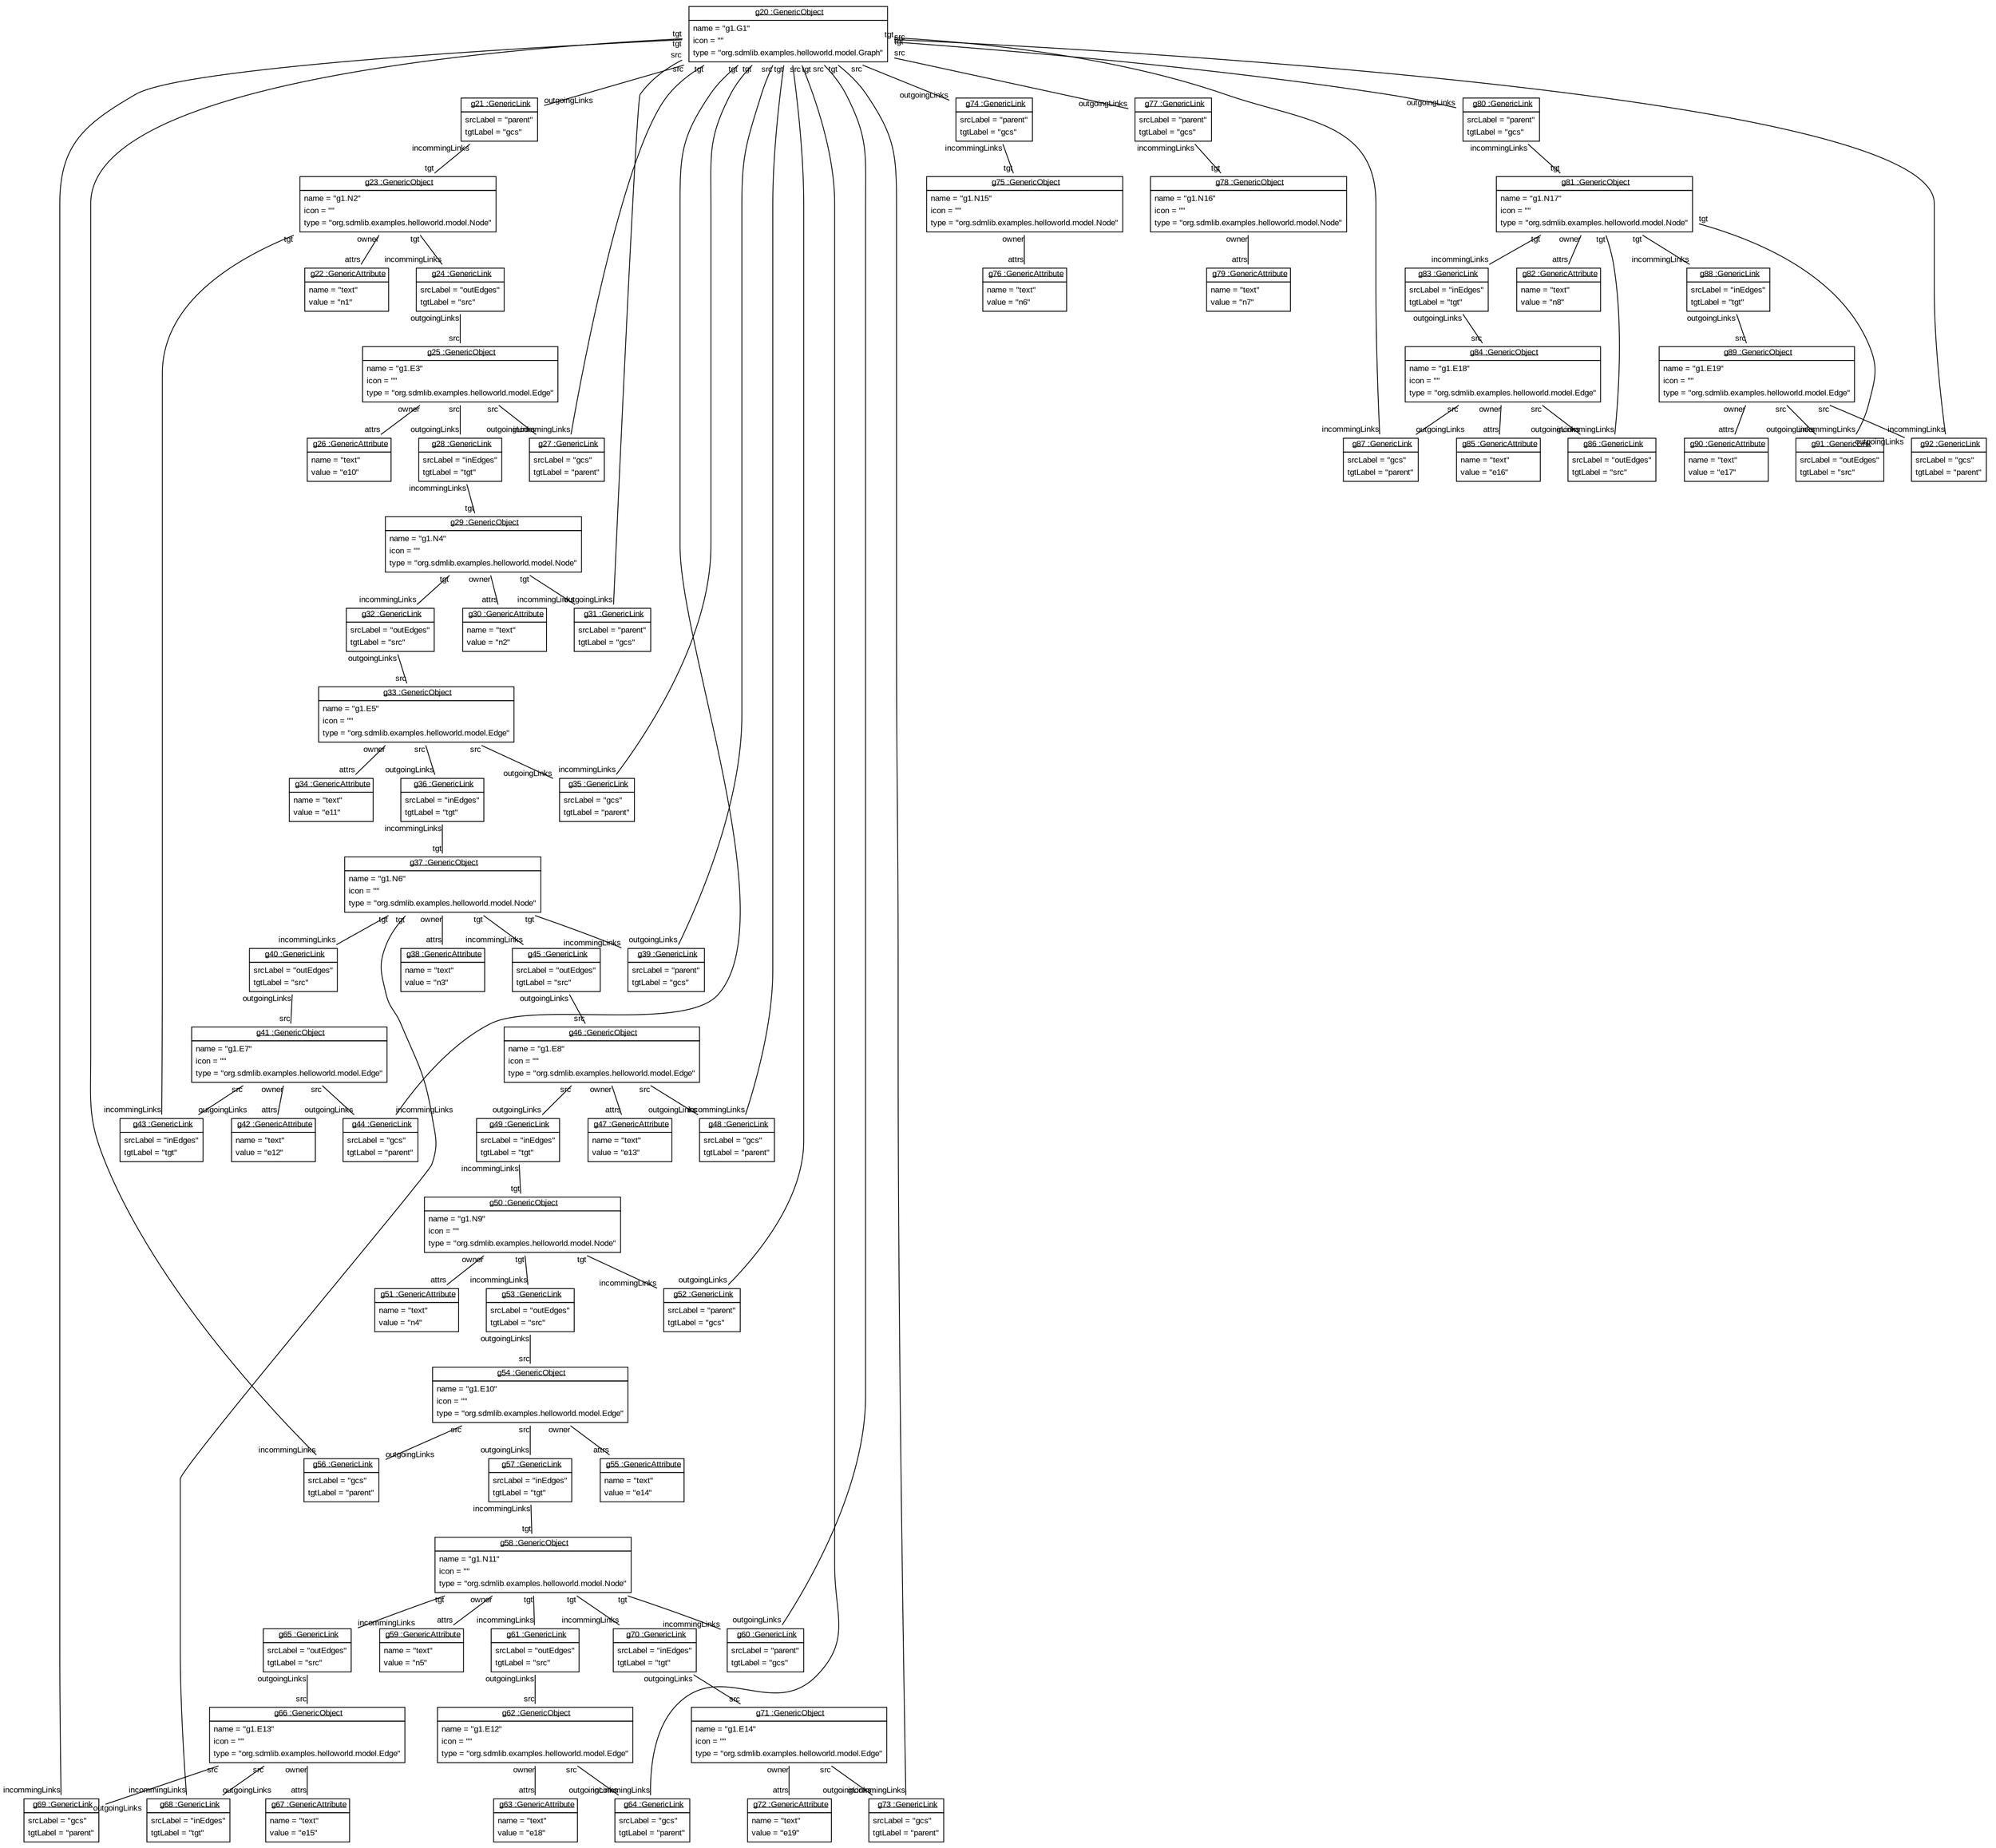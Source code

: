 graph ObjectDiagram {
   node [shape = none, fontsize = 10, fontname = "Arial"];
   edge [fontsize = 10, fontname = "Arial"];
   compound=true;

g20 [label=<<table border='0' cellborder='1' cellspacing='0'> <tr> <td href="../../SDMLib/src/org/sdmlib/models/objects/GenericObject.java"> <u>g20 :GenericObject</u></td></tr><tr><td><table border='0' cellborder='0' cellspacing='0'><tr><td align='left'>name = "g1.G1"</td></tr><tr><td align='left'>icon = ""</td></tr><tr><td align='left'>type = "org.sdmlib.examples.helloworld.model.Graph"</td></tr></table></td></tr></table>>];
g21 [label=<<table border='0' cellborder='1' cellspacing='0'> <tr> <td href="../../SDMLib/src/org/sdmlib/models/objects/GenericLink.java"> <u>g21 :GenericLink</u></td></tr><tr><td><table border='0' cellborder='0' cellspacing='0'><tr><td align='left'>srcLabel = "parent"</td></tr><tr><td align='left'>tgtLabel = "gcs"</td></tr></table></td></tr></table>>];
g23 [label=<<table border='0' cellborder='1' cellspacing='0'> <tr> <td href="../../SDMLib/src/org/sdmlib/models/objects/GenericObject.java"> <u>g23 :GenericObject</u></td></tr><tr><td><table border='0' cellborder='0' cellspacing='0'><tr><td align='left'>name = "g1.N2"</td></tr><tr><td align='left'>icon = ""</td></tr><tr><td align='left'>type = "org.sdmlib.examples.helloworld.model.Node"</td></tr></table></td></tr></table>>];
g22 [label=<<table border='0' cellborder='1' cellspacing='0'> <tr> <td href="../../SDMLib/src/org/sdmlib/models/objects/GenericAttribute.java"> <u>g22 :GenericAttribute</u></td></tr><tr><td><table border='0' cellborder='0' cellspacing='0'><tr><td align='left'>name = "text"</td></tr><tr><td align='left'>value = "n1"</td></tr></table></td></tr></table>>];
g24 [label=<<table border='0' cellborder='1' cellspacing='0'> <tr> <td href="../../SDMLib/src/org/sdmlib/models/objects/GenericLink.java"> <u>g24 :GenericLink</u></td></tr><tr><td><table border='0' cellborder='0' cellspacing='0'><tr><td align='left'>srcLabel = "outEdges"</td></tr><tr><td align='left'>tgtLabel = "src"</td></tr></table></td></tr></table>>];
g25 [label=<<table border='0' cellborder='1' cellspacing='0'> <tr> <td href="../../SDMLib/src/org/sdmlib/models/objects/GenericObject.java"> <u>g25 :GenericObject</u></td></tr><tr><td><table border='0' cellborder='0' cellspacing='0'><tr><td align='left'>name = "g1.E3"</td></tr><tr><td align='left'>icon = ""</td></tr><tr><td align='left'>type = "org.sdmlib.examples.helloworld.model.Edge"</td></tr></table></td></tr></table>>];
g26 [label=<<table border='0' cellborder='1' cellspacing='0'> <tr> <td href="../../SDMLib/src/org/sdmlib/models/objects/GenericAttribute.java"> <u>g26 :GenericAttribute</u></td></tr><tr><td><table border='0' cellborder='0' cellspacing='0'><tr><td align='left'>name = "text"</td></tr><tr><td align='left'>value = "e10"</td></tr></table></td></tr></table>>];
g27 [label=<<table border='0' cellborder='1' cellspacing='0'> <tr> <td href="../../SDMLib/src/org/sdmlib/models/objects/GenericLink.java"> <u>g27 :GenericLink</u></td></tr><tr><td><table border='0' cellborder='0' cellspacing='0'><tr><td align='left'>srcLabel = "gcs"</td></tr><tr><td align='left'>tgtLabel = "parent"</td></tr></table></td></tr></table>>];
g28 [label=<<table border='0' cellborder='1' cellspacing='0'> <tr> <td href="../../SDMLib/src/org/sdmlib/models/objects/GenericLink.java"> <u>g28 :GenericLink</u></td></tr><tr><td><table border='0' cellborder='0' cellspacing='0'><tr><td align='left'>srcLabel = "inEdges"</td></tr><tr><td align='left'>tgtLabel = "tgt"</td></tr></table></td></tr></table>>];
g29 [label=<<table border='0' cellborder='1' cellspacing='0'> <tr> <td href="../../SDMLib/src/org/sdmlib/models/objects/GenericObject.java"> <u>g29 :GenericObject</u></td></tr><tr><td><table border='0' cellborder='0' cellspacing='0'><tr><td align='left'>name = "g1.N4"</td></tr><tr><td align='left'>icon = ""</td></tr><tr><td align='left'>type = "org.sdmlib.examples.helloworld.model.Node"</td></tr></table></td></tr></table>>];
g30 [label=<<table border='0' cellborder='1' cellspacing='0'> <tr> <td href="../../SDMLib/src/org/sdmlib/models/objects/GenericAttribute.java"> <u>g30 :GenericAttribute</u></td></tr><tr><td><table border='0' cellborder='0' cellspacing='0'><tr><td align='left'>name = "text"</td></tr><tr><td align='left'>value = "n2"</td></tr></table></td></tr></table>>];
g31 [label=<<table border='0' cellborder='1' cellspacing='0'> <tr> <td href="../../SDMLib/src/org/sdmlib/models/objects/GenericLink.java"> <u>g31 :GenericLink</u></td></tr><tr><td><table border='0' cellborder='0' cellspacing='0'><tr><td align='left'>srcLabel = "parent"</td></tr><tr><td align='left'>tgtLabel = "gcs"</td></tr></table></td></tr></table>>];
g32 [label=<<table border='0' cellborder='1' cellspacing='0'> <tr> <td href="../../SDMLib/src/org/sdmlib/models/objects/GenericLink.java"> <u>g32 :GenericLink</u></td></tr><tr><td><table border='0' cellborder='0' cellspacing='0'><tr><td align='left'>srcLabel = "outEdges"</td></tr><tr><td align='left'>tgtLabel = "src"</td></tr></table></td></tr></table>>];
g33 [label=<<table border='0' cellborder='1' cellspacing='0'> <tr> <td href="../../SDMLib/src/org/sdmlib/models/objects/GenericObject.java"> <u>g33 :GenericObject</u></td></tr><tr><td><table border='0' cellborder='0' cellspacing='0'><tr><td align='left'>name = "g1.E5"</td></tr><tr><td align='left'>icon = ""</td></tr><tr><td align='left'>type = "org.sdmlib.examples.helloworld.model.Edge"</td></tr></table></td></tr></table>>];
g34 [label=<<table border='0' cellborder='1' cellspacing='0'> <tr> <td href="../../SDMLib/src/org/sdmlib/models/objects/GenericAttribute.java"> <u>g34 :GenericAttribute</u></td></tr><tr><td><table border='0' cellborder='0' cellspacing='0'><tr><td align='left'>name = "text"</td></tr><tr><td align='left'>value = "e11"</td></tr></table></td></tr></table>>];
g35 [label=<<table border='0' cellborder='1' cellspacing='0'> <tr> <td href="../../SDMLib/src/org/sdmlib/models/objects/GenericLink.java"> <u>g35 :GenericLink</u></td></tr><tr><td><table border='0' cellborder='0' cellspacing='0'><tr><td align='left'>srcLabel = "gcs"</td></tr><tr><td align='left'>tgtLabel = "parent"</td></tr></table></td></tr></table>>];
g36 [label=<<table border='0' cellborder='1' cellspacing='0'> <tr> <td href="../../SDMLib/src/org/sdmlib/models/objects/GenericLink.java"> <u>g36 :GenericLink</u></td></tr><tr><td><table border='0' cellborder='0' cellspacing='0'><tr><td align='left'>srcLabel = "inEdges"</td></tr><tr><td align='left'>tgtLabel = "tgt"</td></tr></table></td></tr></table>>];
g37 [label=<<table border='0' cellborder='1' cellspacing='0'> <tr> <td href="../../SDMLib/src/org/sdmlib/models/objects/GenericObject.java"> <u>g37 :GenericObject</u></td></tr><tr><td><table border='0' cellborder='0' cellspacing='0'><tr><td align='left'>name = "g1.N6"</td></tr><tr><td align='left'>icon = ""</td></tr><tr><td align='left'>type = "org.sdmlib.examples.helloworld.model.Node"</td></tr></table></td></tr></table>>];
g38 [label=<<table border='0' cellborder='1' cellspacing='0'> <tr> <td href="../../SDMLib/src/org/sdmlib/models/objects/GenericAttribute.java"> <u>g38 :GenericAttribute</u></td></tr><tr><td><table border='0' cellborder='0' cellspacing='0'><tr><td align='left'>name = "text"</td></tr><tr><td align='left'>value = "n3"</td></tr></table></td></tr></table>>];
g39 [label=<<table border='0' cellborder='1' cellspacing='0'> <tr> <td href="../../SDMLib/src/org/sdmlib/models/objects/GenericLink.java"> <u>g39 :GenericLink</u></td></tr><tr><td><table border='0' cellborder='0' cellspacing='0'><tr><td align='left'>srcLabel = "parent"</td></tr><tr><td align='left'>tgtLabel = "gcs"</td></tr></table></td></tr></table>>];
g40 [label=<<table border='0' cellborder='1' cellspacing='0'> <tr> <td href="../../SDMLib/src/org/sdmlib/models/objects/GenericLink.java"> <u>g40 :GenericLink</u></td></tr><tr><td><table border='0' cellborder='0' cellspacing='0'><tr><td align='left'>srcLabel = "outEdges"</td></tr><tr><td align='left'>tgtLabel = "src"</td></tr></table></td></tr></table>>];
g41 [label=<<table border='0' cellborder='1' cellspacing='0'> <tr> <td href="../../SDMLib/src/org/sdmlib/models/objects/GenericObject.java"> <u>g41 :GenericObject</u></td></tr><tr><td><table border='0' cellborder='0' cellspacing='0'><tr><td align='left'>name = "g1.E7"</td></tr><tr><td align='left'>icon = ""</td></tr><tr><td align='left'>type = "org.sdmlib.examples.helloworld.model.Edge"</td></tr></table></td></tr></table>>];
g42 [label=<<table border='0' cellborder='1' cellspacing='0'> <tr> <td href="../../SDMLib/src/org/sdmlib/models/objects/GenericAttribute.java"> <u>g42 :GenericAttribute</u></td></tr><tr><td><table border='0' cellborder='0' cellspacing='0'><tr><td align='left'>name = "text"</td></tr><tr><td align='left'>value = "e12"</td></tr></table></td></tr></table>>];
g43 [label=<<table border='0' cellborder='1' cellspacing='0'> <tr> <td href="../../SDMLib/src/org/sdmlib/models/objects/GenericLink.java"> <u>g43 :GenericLink</u></td></tr><tr><td><table border='0' cellborder='0' cellspacing='0'><tr><td align='left'>srcLabel = "inEdges"</td></tr><tr><td align='left'>tgtLabel = "tgt"</td></tr></table></td></tr></table>>];
g44 [label=<<table border='0' cellborder='1' cellspacing='0'> <tr> <td href="../../SDMLib/src/org/sdmlib/models/objects/GenericLink.java"> <u>g44 :GenericLink</u></td></tr><tr><td><table border='0' cellborder='0' cellspacing='0'><tr><td align='left'>srcLabel = "gcs"</td></tr><tr><td align='left'>tgtLabel = "parent"</td></tr></table></td></tr></table>>];
g45 [label=<<table border='0' cellborder='1' cellspacing='0'> <tr> <td href="../../SDMLib/src/org/sdmlib/models/objects/GenericLink.java"> <u>g45 :GenericLink</u></td></tr><tr><td><table border='0' cellborder='0' cellspacing='0'><tr><td align='left'>srcLabel = "outEdges"</td></tr><tr><td align='left'>tgtLabel = "src"</td></tr></table></td></tr></table>>];
g46 [label=<<table border='0' cellborder='1' cellspacing='0'> <tr> <td href="../../SDMLib/src/org/sdmlib/models/objects/GenericObject.java"> <u>g46 :GenericObject</u></td></tr><tr><td><table border='0' cellborder='0' cellspacing='0'><tr><td align='left'>name = "g1.E8"</td></tr><tr><td align='left'>icon = ""</td></tr><tr><td align='left'>type = "org.sdmlib.examples.helloworld.model.Edge"</td></tr></table></td></tr></table>>];
g47 [label=<<table border='0' cellborder='1' cellspacing='0'> <tr> <td href="../../SDMLib/src/org/sdmlib/models/objects/GenericAttribute.java"> <u>g47 :GenericAttribute</u></td></tr><tr><td><table border='0' cellborder='0' cellspacing='0'><tr><td align='left'>name = "text"</td></tr><tr><td align='left'>value = "e13"</td></tr></table></td></tr></table>>];
g48 [label=<<table border='0' cellborder='1' cellspacing='0'> <tr> <td href="../../SDMLib/src/org/sdmlib/models/objects/GenericLink.java"> <u>g48 :GenericLink</u></td></tr><tr><td><table border='0' cellborder='0' cellspacing='0'><tr><td align='left'>srcLabel = "gcs"</td></tr><tr><td align='left'>tgtLabel = "parent"</td></tr></table></td></tr></table>>];
g49 [label=<<table border='0' cellborder='1' cellspacing='0'> <tr> <td href="../../SDMLib/src/org/sdmlib/models/objects/GenericLink.java"> <u>g49 :GenericLink</u></td></tr><tr><td><table border='0' cellborder='0' cellspacing='0'><tr><td align='left'>srcLabel = "inEdges"</td></tr><tr><td align='left'>tgtLabel = "tgt"</td></tr></table></td></tr></table>>];
g50 [label=<<table border='0' cellborder='1' cellspacing='0'> <tr> <td href="../../SDMLib/src/org/sdmlib/models/objects/GenericObject.java"> <u>g50 :GenericObject</u></td></tr><tr><td><table border='0' cellborder='0' cellspacing='0'><tr><td align='left'>name = "g1.N9"</td></tr><tr><td align='left'>icon = ""</td></tr><tr><td align='left'>type = "org.sdmlib.examples.helloworld.model.Node"</td></tr></table></td></tr></table>>];
g51 [label=<<table border='0' cellborder='1' cellspacing='0'> <tr> <td href="../../SDMLib/src/org/sdmlib/models/objects/GenericAttribute.java"> <u>g51 :GenericAttribute</u></td></tr><tr><td><table border='0' cellborder='0' cellspacing='0'><tr><td align='left'>name = "text"</td></tr><tr><td align='left'>value = "n4"</td></tr></table></td></tr></table>>];
g52 [label=<<table border='0' cellborder='1' cellspacing='0'> <tr> <td href="../../SDMLib/src/org/sdmlib/models/objects/GenericLink.java"> <u>g52 :GenericLink</u></td></tr><tr><td><table border='0' cellborder='0' cellspacing='0'><tr><td align='left'>srcLabel = "parent"</td></tr><tr><td align='left'>tgtLabel = "gcs"</td></tr></table></td></tr></table>>];
g53 [label=<<table border='0' cellborder='1' cellspacing='0'> <tr> <td href="../../SDMLib/src/org/sdmlib/models/objects/GenericLink.java"> <u>g53 :GenericLink</u></td></tr><tr><td><table border='0' cellborder='0' cellspacing='0'><tr><td align='left'>srcLabel = "outEdges"</td></tr><tr><td align='left'>tgtLabel = "src"</td></tr></table></td></tr></table>>];
g54 [label=<<table border='0' cellborder='1' cellspacing='0'> <tr> <td href="../../SDMLib/src/org/sdmlib/models/objects/GenericObject.java"> <u>g54 :GenericObject</u></td></tr><tr><td><table border='0' cellborder='0' cellspacing='0'><tr><td align='left'>name = "g1.E10"</td></tr><tr><td align='left'>icon = ""</td></tr><tr><td align='left'>type = "org.sdmlib.examples.helloworld.model.Edge"</td></tr></table></td></tr></table>>];
g55 [label=<<table border='0' cellborder='1' cellspacing='0'> <tr> <td href="../../SDMLib/src/org/sdmlib/models/objects/GenericAttribute.java"> <u>g55 :GenericAttribute</u></td></tr><tr><td><table border='0' cellborder='0' cellspacing='0'><tr><td align='left'>name = "text"</td></tr><tr><td align='left'>value = "e14"</td></tr></table></td></tr></table>>];
g56 [label=<<table border='0' cellborder='1' cellspacing='0'> <tr> <td href="../../SDMLib/src/org/sdmlib/models/objects/GenericLink.java"> <u>g56 :GenericLink</u></td></tr><tr><td><table border='0' cellborder='0' cellspacing='0'><tr><td align='left'>srcLabel = "gcs"</td></tr><tr><td align='left'>tgtLabel = "parent"</td></tr></table></td></tr></table>>];
g57 [label=<<table border='0' cellborder='1' cellspacing='0'> <tr> <td href="../../SDMLib/src/org/sdmlib/models/objects/GenericLink.java"> <u>g57 :GenericLink</u></td></tr><tr><td><table border='0' cellborder='0' cellspacing='0'><tr><td align='left'>srcLabel = "inEdges"</td></tr><tr><td align='left'>tgtLabel = "tgt"</td></tr></table></td></tr></table>>];
g58 [label=<<table border='0' cellborder='1' cellspacing='0'> <tr> <td href="../../SDMLib/src/org/sdmlib/models/objects/GenericObject.java"> <u>g58 :GenericObject</u></td></tr><tr><td><table border='0' cellborder='0' cellspacing='0'><tr><td align='left'>name = "g1.N11"</td></tr><tr><td align='left'>icon = ""</td></tr><tr><td align='left'>type = "org.sdmlib.examples.helloworld.model.Node"</td></tr></table></td></tr></table>>];
g59 [label=<<table border='0' cellborder='1' cellspacing='0'> <tr> <td href="../../SDMLib/src/org/sdmlib/models/objects/GenericAttribute.java"> <u>g59 :GenericAttribute</u></td></tr><tr><td><table border='0' cellborder='0' cellspacing='0'><tr><td align='left'>name = "text"</td></tr><tr><td align='left'>value = "n5"</td></tr></table></td></tr></table>>];
g60 [label=<<table border='0' cellborder='1' cellspacing='0'> <tr> <td href="../../SDMLib/src/org/sdmlib/models/objects/GenericLink.java"> <u>g60 :GenericLink</u></td></tr><tr><td><table border='0' cellborder='0' cellspacing='0'><tr><td align='left'>srcLabel = "parent"</td></tr><tr><td align='left'>tgtLabel = "gcs"</td></tr></table></td></tr></table>>];
g61 [label=<<table border='0' cellborder='1' cellspacing='0'> <tr> <td href="../../SDMLib/src/org/sdmlib/models/objects/GenericLink.java"> <u>g61 :GenericLink</u></td></tr><tr><td><table border='0' cellborder='0' cellspacing='0'><tr><td align='left'>srcLabel = "outEdges"</td></tr><tr><td align='left'>tgtLabel = "src"</td></tr></table></td></tr></table>>];
g62 [label=<<table border='0' cellborder='1' cellspacing='0'> <tr> <td href="../../SDMLib/src/org/sdmlib/models/objects/GenericObject.java"> <u>g62 :GenericObject</u></td></tr><tr><td><table border='0' cellborder='0' cellspacing='0'><tr><td align='left'>name = "g1.E12"</td></tr><tr><td align='left'>icon = ""</td></tr><tr><td align='left'>type = "org.sdmlib.examples.helloworld.model.Edge"</td></tr></table></td></tr></table>>];
g63 [label=<<table border='0' cellborder='1' cellspacing='0'> <tr> <td href="../../SDMLib/src/org/sdmlib/models/objects/GenericAttribute.java"> <u>g63 :GenericAttribute</u></td></tr><tr><td><table border='0' cellborder='0' cellspacing='0'><tr><td align='left'>name = "text"</td></tr><tr><td align='left'>value = "e18"</td></tr></table></td></tr></table>>];
g64 [label=<<table border='0' cellborder='1' cellspacing='0'> <tr> <td href="../../SDMLib/src/org/sdmlib/models/objects/GenericLink.java"> <u>g64 :GenericLink</u></td></tr><tr><td><table border='0' cellborder='0' cellspacing='0'><tr><td align='left'>srcLabel = "gcs"</td></tr><tr><td align='left'>tgtLabel = "parent"</td></tr></table></td></tr></table>>];
g65 [label=<<table border='0' cellborder='1' cellspacing='0'> <tr> <td href="../../SDMLib/src/org/sdmlib/models/objects/GenericLink.java"> <u>g65 :GenericLink</u></td></tr><tr><td><table border='0' cellborder='0' cellspacing='0'><tr><td align='left'>srcLabel = "outEdges"</td></tr><tr><td align='left'>tgtLabel = "src"</td></tr></table></td></tr></table>>];
g66 [label=<<table border='0' cellborder='1' cellspacing='0'> <tr> <td href="../../SDMLib/src/org/sdmlib/models/objects/GenericObject.java"> <u>g66 :GenericObject</u></td></tr><tr><td><table border='0' cellborder='0' cellspacing='0'><tr><td align='left'>name = "g1.E13"</td></tr><tr><td align='left'>icon = ""</td></tr><tr><td align='left'>type = "org.sdmlib.examples.helloworld.model.Edge"</td></tr></table></td></tr></table>>];
g67 [label=<<table border='0' cellborder='1' cellspacing='0'> <tr> <td href="../../SDMLib/src/org/sdmlib/models/objects/GenericAttribute.java"> <u>g67 :GenericAttribute</u></td></tr><tr><td><table border='0' cellborder='0' cellspacing='0'><tr><td align='left'>name = "text"</td></tr><tr><td align='left'>value = "e15"</td></tr></table></td></tr></table>>];
g68 [label=<<table border='0' cellborder='1' cellspacing='0'> <tr> <td href="../../SDMLib/src/org/sdmlib/models/objects/GenericLink.java"> <u>g68 :GenericLink</u></td></tr><tr><td><table border='0' cellborder='0' cellspacing='0'><tr><td align='left'>srcLabel = "inEdges"</td></tr><tr><td align='left'>tgtLabel = "tgt"</td></tr></table></td></tr></table>>];
g69 [label=<<table border='0' cellborder='1' cellspacing='0'> <tr> <td href="../../SDMLib/src/org/sdmlib/models/objects/GenericLink.java"> <u>g69 :GenericLink</u></td></tr><tr><td><table border='0' cellborder='0' cellspacing='0'><tr><td align='left'>srcLabel = "gcs"</td></tr><tr><td align='left'>tgtLabel = "parent"</td></tr></table></td></tr></table>>];
g70 [label=<<table border='0' cellborder='1' cellspacing='0'> <tr> <td href="../../SDMLib/src/org/sdmlib/models/objects/GenericLink.java"> <u>g70 :GenericLink</u></td></tr><tr><td><table border='0' cellborder='0' cellspacing='0'><tr><td align='left'>srcLabel = "inEdges"</td></tr><tr><td align='left'>tgtLabel = "tgt"</td></tr></table></td></tr></table>>];
g71 [label=<<table border='0' cellborder='1' cellspacing='0'> <tr> <td href="../../SDMLib/src/org/sdmlib/models/objects/GenericObject.java"> <u>g71 :GenericObject</u></td></tr><tr><td><table border='0' cellborder='0' cellspacing='0'><tr><td align='left'>name = "g1.E14"</td></tr><tr><td align='left'>icon = ""</td></tr><tr><td align='left'>type = "org.sdmlib.examples.helloworld.model.Edge"</td></tr></table></td></tr></table>>];
g72 [label=<<table border='0' cellborder='1' cellspacing='0'> <tr> <td href="../../SDMLib/src/org/sdmlib/models/objects/GenericAttribute.java"> <u>g72 :GenericAttribute</u></td></tr><tr><td><table border='0' cellborder='0' cellspacing='0'><tr><td align='left'>name = "text"</td></tr><tr><td align='left'>value = "e19"</td></tr></table></td></tr></table>>];
g73 [label=<<table border='0' cellborder='1' cellspacing='0'> <tr> <td href="../../SDMLib/src/org/sdmlib/models/objects/GenericLink.java"> <u>g73 :GenericLink</u></td></tr><tr><td><table border='0' cellborder='0' cellspacing='0'><tr><td align='left'>srcLabel = "gcs"</td></tr><tr><td align='left'>tgtLabel = "parent"</td></tr></table></td></tr></table>>];
g74 [label=<<table border='0' cellborder='1' cellspacing='0'> <tr> <td href="../../SDMLib/src/org/sdmlib/models/objects/GenericLink.java"> <u>g74 :GenericLink</u></td></tr><tr><td><table border='0' cellborder='0' cellspacing='0'><tr><td align='left'>srcLabel = "parent"</td></tr><tr><td align='left'>tgtLabel = "gcs"</td></tr></table></td></tr></table>>];
g75 [label=<<table border='0' cellborder='1' cellspacing='0'> <tr> <td href="../../SDMLib/src/org/sdmlib/models/objects/GenericObject.java"> <u>g75 :GenericObject</u></td></tr><tr><td><table border='0' cellborder='0' cellspacing='0'><tr><td align='left'>name = "g1.N15"</td></tr><tr><td align='left'>icon = ""</td></tr><tr><td align='left'>type = "org.sdmlib.examples.helloworld.model.Node"</td></tr></table></td></tr></table>>];
g76 [label=<<table border='0' cellborder='1' cellspacing='0'> <tr> <td href="../../SDMLib/src/org/sdmlib/models/objects/GenericAttribute.java"> <u>g76 :GenericAttribute</u></td></tr><tr><td><table border='0' cellborder='0' cellspacing='0'><tr><td align='left'>name = "text"</td></tr><tr><td align='left'>value = "n6"</td></tr></table></td></tr></table>>];
g77 [label=<<table border='0' cellborder='1' cellspacing='0'> <tr> <td href="../../SDMLib/src/org/sdmlib/models/objects/GenericLink.java"> <u>g77 :GenericLink</u></td></tr><tr><td><table border='0' cellborder='0' cellspacing='0'><tr><td align='left'>srcLabel = "parent"</td></tr><tr><td align='left'>tgtLabel = "gcs"</td></tr></table></td></tr></table>>];
g78 [label=<<table border='0' cellborder='1' cellspacing='0'> <tr> <td href="../../SDMLib/src/org/sdmlib/models/objects/GenericObject.java"> <u>g78 :GenericObject</u></td></tr><tr><td><table border='0' cellborder='0' cellspacing='0'><tr><td align='left'>name = "g1.N16"</td></tr><tr><td align='left'>icon = ""</td></tr><tr><td align='left'>type = "org.sdmlib.examples.helloworld.model.Node"</td></tr></table></td></tr></table>>];
g79 [label=<<table border='0' cellborder='1' cellspacing='0'> <tr> <td href="../../SDMLib/src/org/sdmlib/models/objects/GenericAttribute.java"> <u>g79 :GenericAttribute</u></td></tr><tr><td><table border='0' cellborder='0' cellspacing='0'><tr><td align='left'>name = "text"</td></tr><tr><td align='left'>value = "n7"</td></tr></table></td></tr></table>>];
g80 [label=<<table border='0' cellborder='1' cellspacing='0'> <tr> <td href="../../SDMLib/src/org/sdmlib/models/objects/GenericLink.java"> <u>g80 :GenericLink</u></td></tr><tr><td><table border='0' cellborder='0' cellspacing='0'><tr><td align='left'>srcLabel = "parent"</td></tr><tr><td align='left'>tgtLabel = "gcs"</td></tr></table></td></tr></table>>];
g81 [label=<<table border='0' cellborder='1' cellspacing='0'> <tr> <td href="../../SDMLib/src/org/sdmlib/models/objects/GenericObject.java"> <u>g81 :GenericObject</u></td></tr><tr><td><table border='0' cellborder='0' cellspacing='0'><tr><td align='left'>name = "g1.N17"</td></tr><tr><td align='left'>icon = ""</td></tr><tr><td align='left'>type = "org.sdmlib.examples.helloworld.model.Node"</td></tr></table></td></tr></table>>];
g82 [label=<<table border='0' cellborder='1' cellspacing='0'> <tr> <td href="../../SDMLib/src/org/sdmlib/models/objects/GenericAttribute.java"> <u>g82 :GenericAttribute</u></td></tr><tr><td><table border='0' cellborder='0' cellspacing='0'><tr><td align='left'>name = "text"</td></tr><tr><td align='left'>value = "n8"</td></tr></table></td></tr></table>>];
g83 [label=<<table border='0' cellborder='1' cellspacing='0'> <tr> <td href="../../SDMLib/src/org/sdmlib/models/objects/GenericLink.java"> <u>g83 :GenericLink</u></td></tr><tr><td><table border='0' cellborder='0' cellspacing='0'><tr><td align='left'>srcLabel = "inEdges"</td></tr><tr><td align='left'>tgtLabel = "tgt"</td></tr></table></td></tr></table>>];
g84 [label=<<table border='0' cellborder='1' cellspacing='0'> <tr> <td href="../../SDMLib/src/org/sdmlib/models/objects/GenericObject.java"> <u>g84 :GenericObject</u></td></tr><tr><td><table border='0' cellborder='0' cellspacing='0'><tr><td align='left'>name = "g1.E18"</td></tr><tr><td align='left'>icon = ""</td></tr><tr><td align='left'>type = "org.sdmlib.examples.helloworld.model.Edge"</td></tr></table></td></tr></table>>];
g85 [label=<<table border='0' cellborder='1' cellspacing='0'> <tr> <td href="../../SDMLib/src/org/sdmlib/models/objects/GenericAttribute.java"> <u>g85 :GenericAttribute</u></td></tr><tr><td><table border='0' cellborder='0' cellspacing='0'><tr><td align='left'>name = "text"</td></tr><tr><td align='left'>value = "e16"</td></tr></table></td></tr></table>>];
g86 [label=<<table border='0' cellborder='1' cellspacing='0'> <tr> <td href="../../SDMLib/src/org/sdmlib/models/objects/GenericLink.java"> <u>g86 :GenericLink</u></td></tr><tr><td><table border='0' cellborder='0' cellspacing='0'><tr><td align='left'>srcLabel = "outEdges"</td></tr><tr><td align='left'>tgtLabel = "src"</td></tr></table></td></tr></table>>];
g87 [label=<<table border='0' cellborder='1' cellspacing='0'> <tr> <td href="../../SDMLib/src/org/sdmlib/models/objects/GenericLink.java"> <u>g87 :GenericLink</u></td></tr><tr><td><table border='0' cellborder='0' cellspacing='0'><tr><td align='left'>srcLabel = "gcs"</td></tr><tr><td align='left'>tgtLabel = "parent"</td></tr></table></td></tr></table>>];
g88 [label=<<table border='0' cellborder='1' cellspacing='0'> <tr> <td href="../../SDMLib/src/org/sdmlib/models/objects/GenericLink.java"> <u>g88 :GenericLink</u></td></tr><tr><td><table border='0' cellborder='0' cellspacing='0'><tr><td align='left'>srcLabel = "inEdges"</td></tr><tr><td align='left'>tgtLabel = "tgt"</td></tr></table></td></tr></table>>];
g89 [label=<<table border='0' cellborder='1' cellspacing='0'> <tr> <td href="../../SDMLib/src/org/sdmlib/models/objects/GenericObject.java"> <u>g89 :GenericObject</u></td></tr><tr><td><table border='0' cellborder='0' cellspacing='0'><tr><td align='left'>name = "g1.E19"</td></tr><tr><td align='left'>icon = ""</td></tr><tr><td align='left'>type = "org.sdmlib.examples.helloworld.model.Edge"</td></tr></table></td></tr></table>>];
g90 [label=<<table border='0' cellborder='1' cellspacing='0'> <tr> <td href="../../SDMLib/src/org/sdmlib/models/objects/GenericAttribute.java"> <u>g90 :GenericAttribute</u></td></tr><tr><td><table border='0' cellborder='0' cellspacing='0'><tr><td align='left'>name = "text"</td></tr><tr><td align='left'>value = "e17"</td></tr></table></td></tr></table>>];
g91 [label=<<table border='0' cellborder='1' cellspacing='0'> <tr> <td href="../../SDMLib/src/org/sdmlib/models/objects/GenericLink.java"> <u>g91 :GenericLink</u></td></tr><tr><td><table border='0' cellborder='0' cellspacing='0'><tr><td align='left'>srcLabel = "outEdges"</td></tr><tr><td align='left'>tgtLabel = "src"</td></tr></table></td></tr></table>>];
g92 [label=<<table border='0' cellborder='1' cellspacing='0'> <tr> <td href="../../SDMLib/src/org/sdmlib/models/objects/GenericLink.java"> <u>g92 :GenericLink</u></td></tr><tr><td><table border='0' cellborder='0' cellspacing='0'><tr><td align='left'>srcLabel = "gcs"</td></tr><tr><td align='left'>tgtLabel = "parent"</td></tr></table></td></tr></table>>];

g20 -- g21 [headlabel = "outgoingLinks" taillabel = "src"];
g20 -- g31 [headlabel = "outgoingLinks" taillabel = "src"];
g20 -- g39 [headlabel = "outgoingLinks" taillabel = "src"];
g20 -- g52 [headlabel = "outgoingLinks" taillabel = "src"];
g20 -- g60 [headlabel = "outgoingLinks" taillabel = "src"];
g20 -- g74 [headlabel = "outgoingLinks" taillabel = "src"];
g20 -- g77 [headlabel = "outgoingLinks" taillabel = "src"];
g20 -- g80 [headlabel = "outgoingLinks" taillabel = "src"];
g20 -- g27 [headlabel = "incommingLinks" taillabel = "tgt"];
g20 -- g35 [headlabel = "incommingLinks" taillabel = "tgt"];
g20 -- g44 [headlabel = "incommingLinks" taillabel = "tgt"];
g20 -- g48 [headlabel = "incommingLinks" taillabel = "tgt"];
g20 -- g56 [headlabel = "incommingLinks" taillabel = "tgt"];
g20 -- g64 [headlabel = "incommingLinks" taillabel = "tgt"];
g20 -- g69 [headlabel = "incommingLinks" taillabel = "tgt"];
g20 -- g73 [headlabel = "incommingLinks" taillabel = "tgt"];
g20 -- g87 [headlabel = "incommingLinks" taillabel = "tgt"];
g20 -- g92 [headlabel = "incommingLinks" taillabel = "tgt"];
g21 -- g23 [headlabel = "tgt" taillabel = "incommingLinks"];
g23 -- g24 [headlabel = "incommingLinks" taillabel = "tgt"];
g23 -- g43 [headlabel = "incommingLinks" taillabel = "tgt"];
g23 -- g22 [headlabel = "attrs" taillabel = "owner"];
g24 -- g25 [headlabel = "src" taillabel = "outgoingLinks"];
g25 -- g27 [headlabel = "outgoingLinks" taillabel = "src"];
g25 -- g28 [headlabel = "outgoingLinks" taillabel = "src"];
g25 -- g26 [headlabel = "attrs" taillabel = "owner"];
g28 -- g29 [headlabel = "tgt" taillabel = "incommingLinks"];
g29 -- g31 [headlabel = "incommingLinks" taillabel = "tgt"];
g29 -- g32 [headlabel = "incommingLinks" taillabel = "tgt"];
g29 -- g30 [headlabel = "attrs" taillabel = "owner"];
g32 -- g33 [headlabel = "src" taillabel = "outgoingLinks"];
g33 -- g35 [headlabel = "outgoingLinks" taillabel = "src"];
g33 -- g36 [headlabel = "outgoingLinks" taillabel = "src"];
g33 -- g34 [headlabel = "attrs" taillabel = "owner"];
g36 -- g37 [headlabel = "tgt" taillabel = "incommingLinks"];
g37 -- g39 [headlabel = "incommingLinks" taillabel = "tgt"];
g37 -- g40 [headlabel = "incommingLinks" taillabel = "tgt"];
g37 -- g45 [headlabel = "incommingLinks" taillabel = "tgt"];
g37 -- g68 [headlabel = "incommingLinks" taillabel = "tgt"];
g37 -- g38 [headlabel = "attrs" taillabel = "owner"];
g40 -- g41 [headlabel = "src" taillabel = "outgoingLinks"];
g41 -- g43 [headlabel = "outgoingLinks" taillabel = "src"];
g41 -- g44 [headlabel = "outgoingLinks" taillabel = "src"];
g41 -- g42 [headlabel = "attrs" taillabel = "owner"];
g45 -- g46 [headlabel = "src" taillabel = "outgoingLinks"];
g46 -- g48 [headlabel = "outgoingLinks" taillabel = "src"];
g46 -- g49 [headlabel = "outgoingLinks" taillabel = "src"];
g46 -- g47 [headlabel = "attrs" taillabel = "owner"];
g49 -- g50 [headlabel = "tgt" taillabel = "incommingLinks"];
g50 -- g52 [headlabel = "incommingLinks" taillabel = "tgt"];
g50 -- g53 [headlabel = "incommingLinks" taillabel = "tgt"];
g50 -- g51 [headlabel = "attrs" taillabel = "owner"];
g53 -- g54 [headlabel = "src" taillabel = "outgoingLinks"];
g54 -- g56 [headlabel = "outgoingLinks" taillabel = "src"];
g54 -- g57 [headlabel = "outgoingLinks" taillabel = "src"];
g54 -- g55 [headlabel = "attrs" taillabel = "owner"];
g57 -- g58 [headlabel = "tgt" taillabel = "incommingLinks"];
g58 -- g60 [headlabel = "incommingLinks" taillabel = "tgt"];
g58 -- g61 [headlabel = "incommingLinks" taillabel = "tgt"];
g58 -- g65 [headlabel = "incommingLinks" taillabel = "tgt"];
g58 -- g70 [headlabel = "incommingLinks" taillabel = "tgt"];
g58 -- g59 [headlabel = "attrs" taillabel = "owner"];
g61 -- g62 [headlabel = "src" taillabel = "outgoingLinks"];
g62 -- g64 [headlabel = "outgoingLinks" taillabel = "src"];
g62 -- g63 [headlabel = "attrs" taillabel = "owner"];
g65 -- g66 [headlabel = "src" taillabel = "outgoingLinks"];
g66 -- g68 [headlabel = "outgoingLinks" taillabel = "src"];
g66 -- g69 [headlabel = "outgoingLinks" taillabel = "src"];
g66 -- g67 [headlabel = "attrs" taillabel = "owner"];
g70 -- g71 [headlabel = "src" taillabel = "outgoingLinks"];
g71 -- g73 [headlabel = "outgoingLinks" taillabel = "src"];
g71 -- g72 [headlabel = "attrs" taillabel = "owner"];
g74 -- g75 [headlabel = "tgt" taillabel = "incommingLinks"];
g75 -- g76 [headlabel = "attrs" taillabel = "owner"];
g77 -- g78 [headlabel = "tgt" taillabel = "incommingLinks"];
g78 -- g79 [headlabel = "attrs" taillabel = "owner"];
g80 -- g81 [headlabel = "tgt" taillabel = "incommingLinks"];
g81 -- g83 [headlabel = "incommingLinks" taillabel = "tgt"];
g81 -- g86 [headlabel = "incommingLinks" taillabel = "tgt"];
g81 -- g88 [headlabel = "incommingLinks" taillabel = "tgt"];
g81 -- g91 [headlabel = "incommingLinks" taillabel = "tgt"];
g81 -- g82 [headlabel = "attrs" taillabel = "owner"];
g83 -- g84 [headlabel = "src" taillabel = "outgoingLinks"];
g84 -- g86 [headlabel = "outgoingLinks" taillabel = "src"];
g84 -- g87 [headlabel = "outgoingLinks" taillabel = "src"];
g84 -- g85 [headlabel = "attrs" taillabel = "owner"];
g88 -- g89 [headlabel = "src" taillabel = "outgoingLinks"];
g89 -- g91 [headlabel = "outgoingLinks" taillabel = "src"];
g89 -- g92 [headlabel = "outgoingLinks" taillabel = "src"];
g89 -- g90 [headlabel = "attrs" taillabel = "owner"];
}
